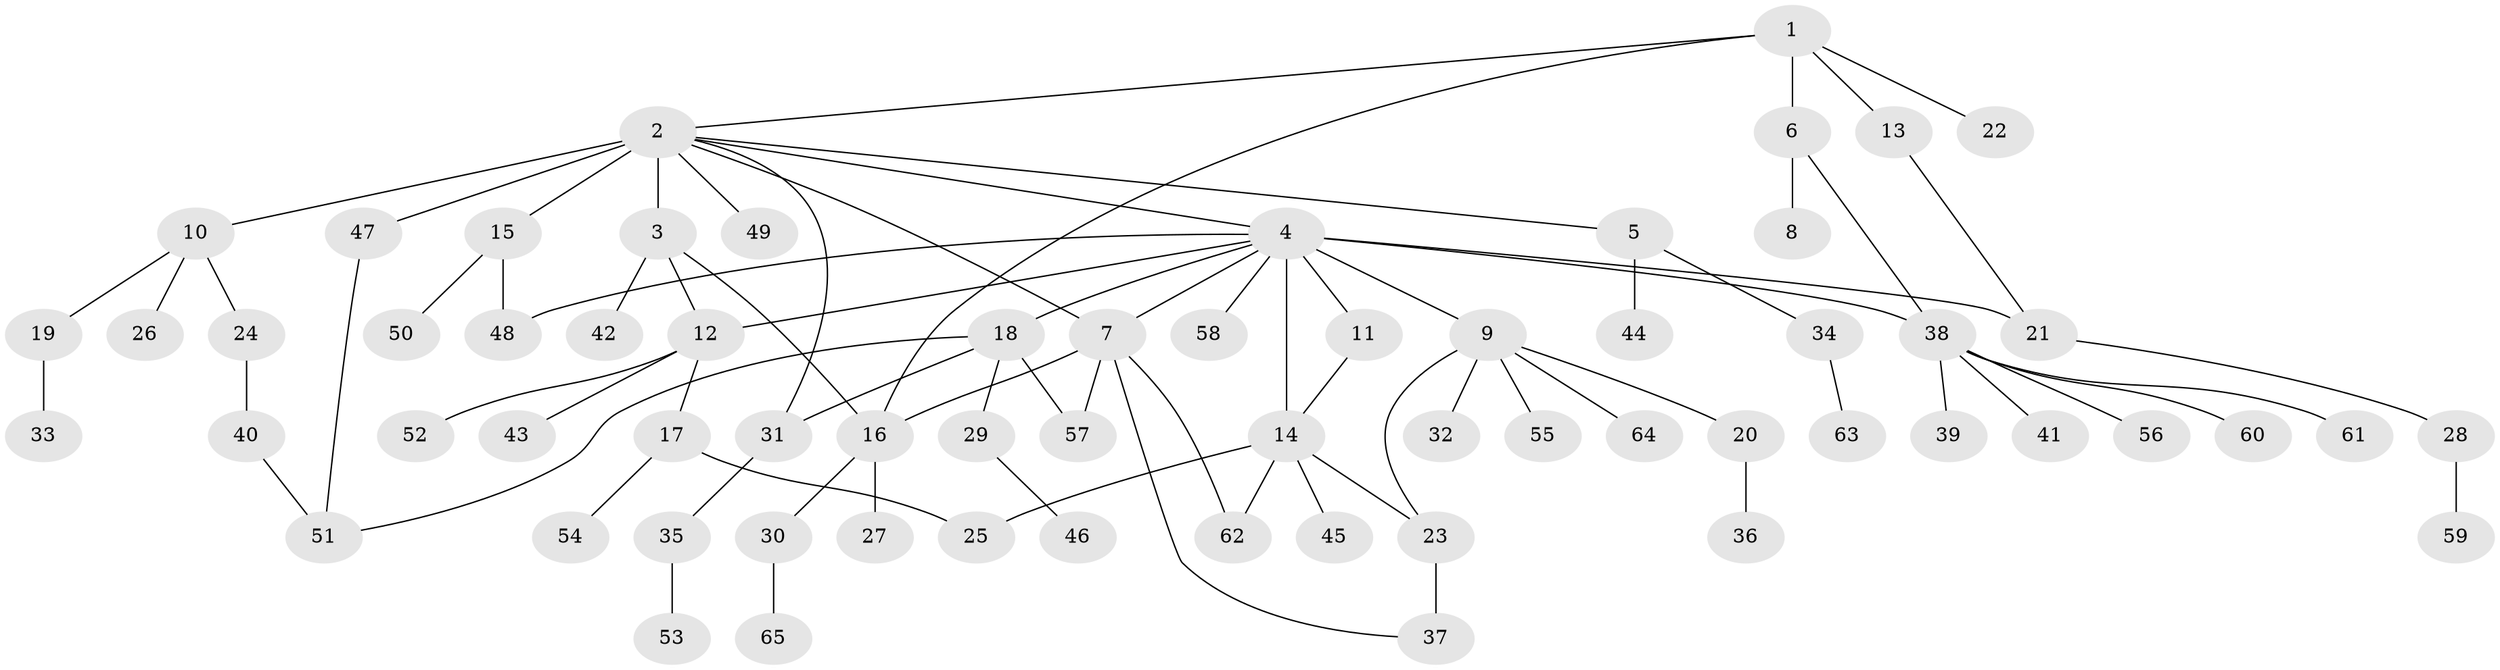 // original degree distribution, {6: 0.015384615384615385, 24: 0.007692307692307693, 2: 0.2076923076923077, 15: 0.007692307692307693, 4: 0.06153846153846154, 8: 0.03076923076923077, 1: 0.5692307692307692, 7: 0.015384615384615385, 5: 0.015384615384615385, 3: 0.06923076923076923}
// Generated by graph-tools (version 1.1) at 2025/35/03/09/25 02:35:51]
// undirected, 65 vertices, 80 edges
graph export_dot {
graph [start="1"]
  node [color=gray90,style=filled];
  1;
  2;
  3;
  4;
  5;
  6;
  7;
  8;
  9;
  10;
  11;
  12;
  13;
  14;
  15;
  16;
  17;
  18;
  19;
  20;
  21;
  22;
  23;
  24;
  25;
  26;
  27;
  28;
  29;
  30;
  31;
  32;
  33;
  34;
  35;
  36;
  37;
  38;
  39;
  40;
  41;
  42;
  43;
  44;
  45;
  46;
  47;
  48;
  49;
  50;
  51;
  52;
  53;
  54;
  55;
  56;
  57;
  58;
  59;
  60;
  61;
  62;
  63;
  64;
  65;
  1 -- 2 [weight=1.0];
  1 -- 6 [weight=1.0];
  1 -- 13 [weight=1.0];
  1 -- 16 [weight=1.0];
  1 -- 22 [weight=1.0];
  2 -- 3 [weight=13.0];
  2 -- 4 [weight=1.0];
  2 -- 5 [weight=1.0];
  2 -- 7 [weight=1.0];
  2 -- 10 [weight=1.0];
  2 -- 15 [weight=1.0];
  2 -- 31 [weight=1.0];
  2 -- 47 [weight=1.0];
  2 -- 49 [weight=1.0];
  3 -- 12 [weight=1.0];
  3 -- 16 [weight=1.0];
  3 -- 42 [weight=1.0];
  4 -- 7 [weight=1.0];
  4 -- 9 [weight=1.0];
  4 -- 11 [weight=1.0];
  4 -- 12 [weight=1.0];
  4 -- 14 [weight=1.0];
  4 -- 18 [weight=1.0];
  4 -- 21 [weight=3.0];
  4 -- 38 [weight=1.0];
  4 -- 48 [weight=1.0];
  4 -- 58 [weight=1.0];
  5 -- 34 [weight=1.0];
  5 -- 44 [weight=1.0];
  6 -- 8 [weight=1.0];
  6 -- 38 [weight=1.0];
  7 -- 16 [weight=1.0];
  7 -- 37 [weight=1.0];
  7 -- 57 [weight=2.0];
  7 -- 62 [weight=1.0];
  9 -- 20 [weight=1.0];
  9 -- 23 [weight=1.0];
  9 -- 32 [weight=1.0];
  9 -- 55 [weight=1.0];
  9 -- 64 [weight=1.0];
  10 -- 19 [weight=1.0];
  10 -- 24 [weight=1.0];
  10 -- 26 [weight=1.0];
  11 -- 14 [weight=1.0];
  12 -- 17 [weight=1.0];
  12 -- 43 [weight=2.0];
  12 -- 52 [weight=1.0];
  13 -- 21 [weight=1.0];
  14 -- 23 [weight=1.0];
  14 -- 25 [weight=1.0];
  14 -- 45 [weight=1.0];
  14 -- 62 [weight=2.0];
  15 -- 48 [weight=1.0];
  15 -- 50 [weight=1.0];
  16 -- 27 [weight=2.0];
  16 -- 30 [weight=1.0];
  17 -- 25 [weight=1.0];
  17 -- 54 [weight=1.0];
  18 -- 29 [weight=1.0];
  18 -- 31 [weight=1.0];
  18 -- 51 [weight=1.0];
  18 -- 57 [weight=1.0];
  19 -- 33 [weight=2.0];
  20 -- 36 [weight=1.0];
  21 -- 28 [weight=1.0];
  23 -- 37 [weight=2.0];
  24 -- 40 [weight=3.0];
  28 -- 59 [weight=1.0];
  29 -- 46 [weight=1.0];
  30 -- 65 [weight=2.0];
  31 -- 35 [weight=2.0];
  34 -- 63 [weight=1.0];
  35 -- 53 [weight=1.0];
  38 -- 39 [weight=1.0];
  38 -- 41 [weight=1.0];
  38 -- 56 [weight=1.0];
  38 -- 60 [weight=1.0];
  38 -- 61 [weight=1.0];
  40 -- 51 [weight=1.0];
  47 -- 51 [weight=1.0];
}
